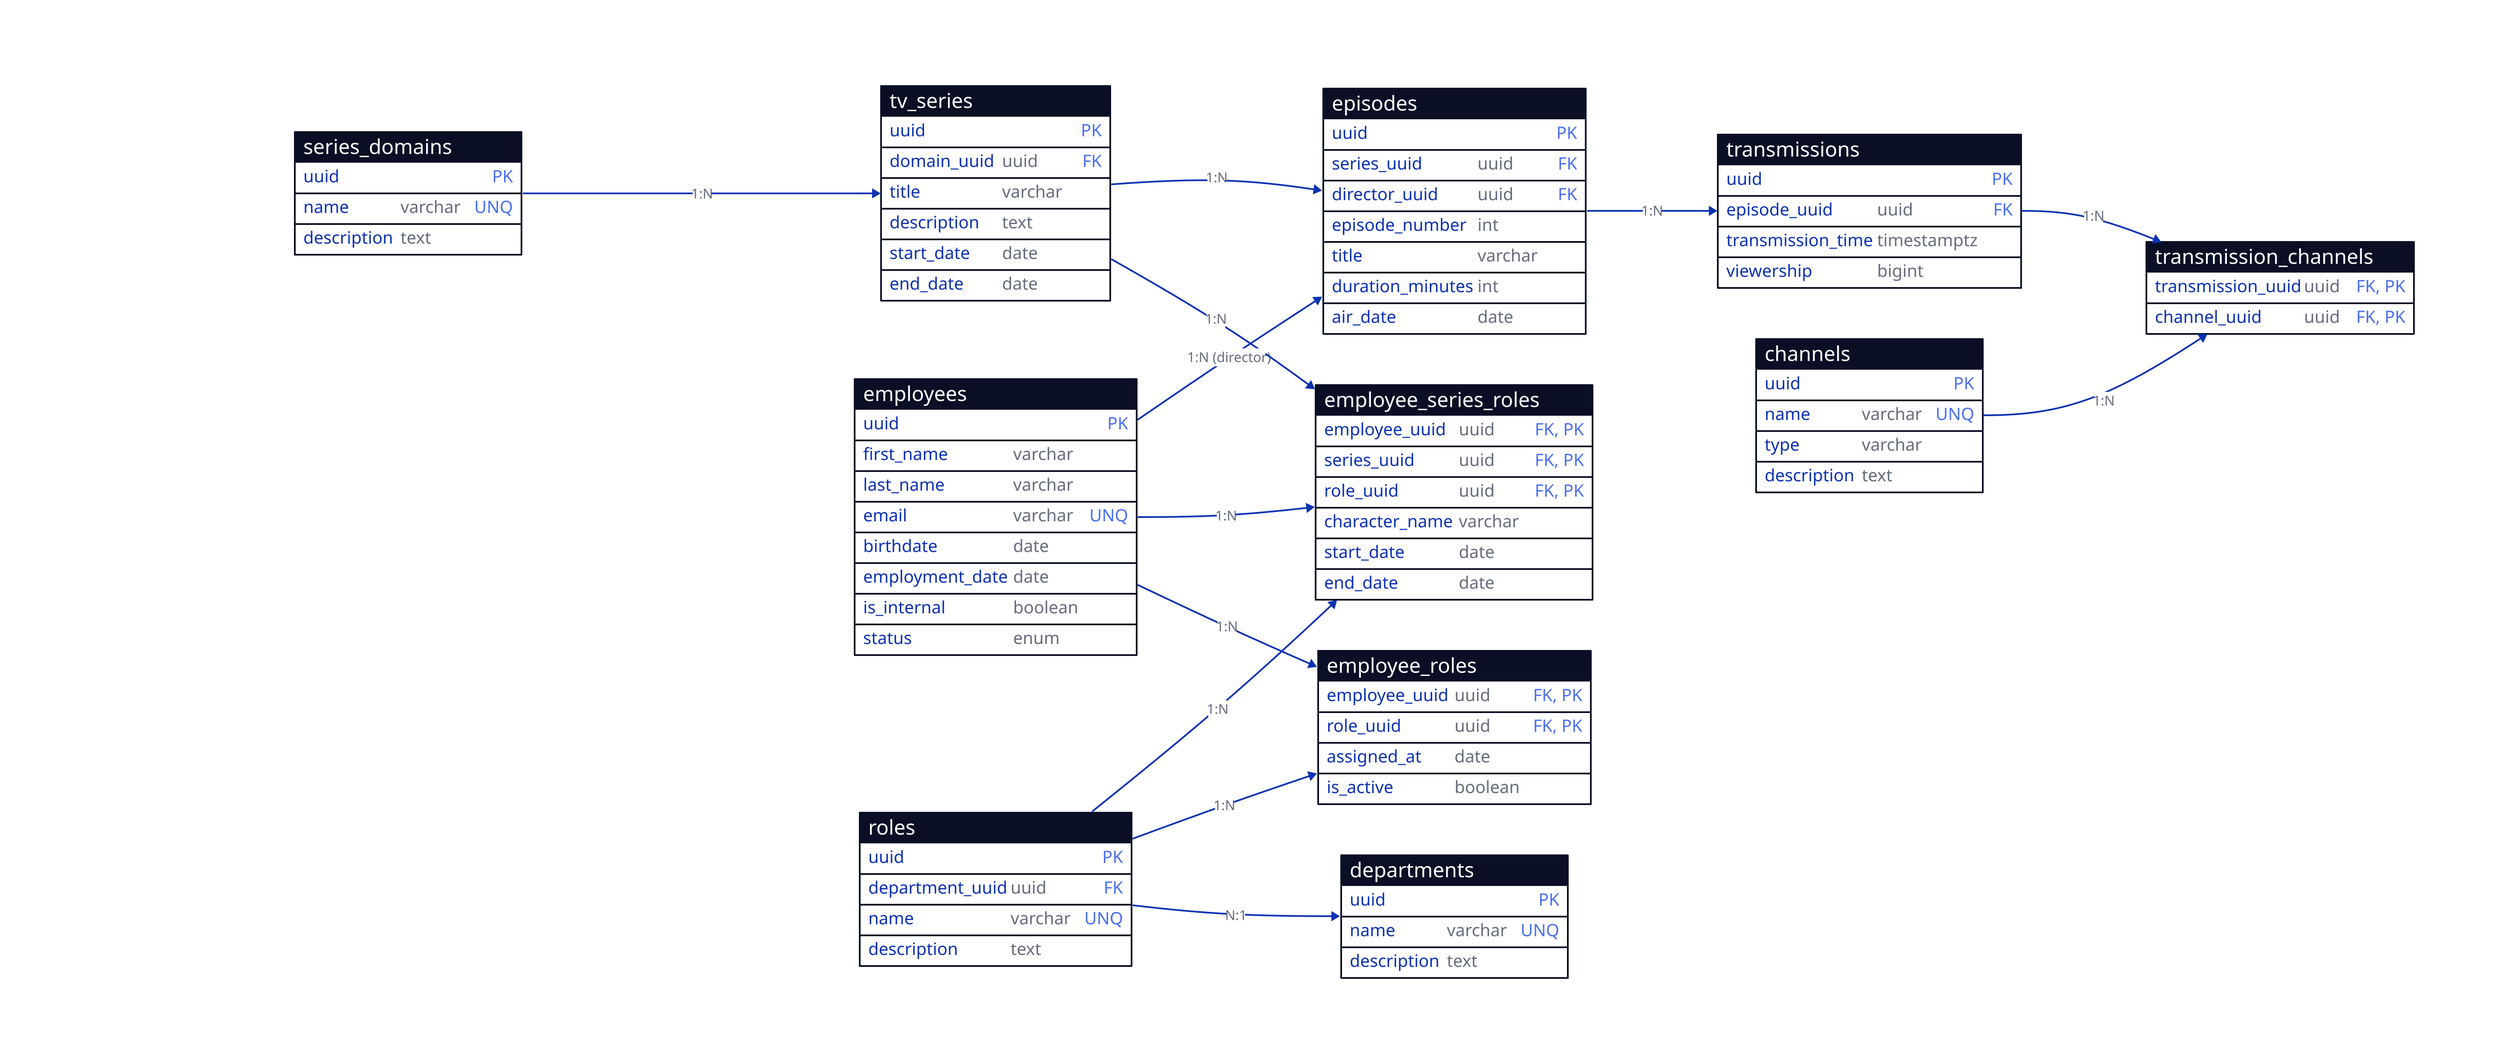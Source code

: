 direction: right

series_domains: {
  shape: sql_table
  uuid: uuid {constraint: primary_key}
  name: varchar {constraint: unique}
  description: text
}

tv_series: {
  shape: sql_table
  uuid: uuid {constraint: primary_key}
  domain_uuid: uuid {constraint: foreign_key}
  title: varchar
  description: text
  start_date: date
  end_date: date
}

episodes: {
  shape: sql_table
  uuid: uuid {constraint: primary_key}
  series_uuid: uuid {constraint: foreign_key}
  director_uuid: uuid {constraint: foreign_key}
  episode_number: int
  title: varchar
  duration_minutes: int
  air_date: date
}

transmissions: {
  shape: sql_table
  uuid: uuid {constraint: primary_key}
  episode_uuid: uuid {constraint: foreign_key}
  transmission_time: timestamptz
  viewership: bigint
}

channels: {
  shape: sql_table
  uuid: uuid {constraint: primary_key}
  name: varchar {constraint: unique}
  type: varchar
  description: text
}

transmission_channels: {
  shape: sql_table
  transmission_uuid: uuid {constraint: [foreign_key; primary_key]}
  channel_uuid: uuid {constraint: [foreign_key; primary_key]}
}

employees: {
  shape: sql_table
  uuid: uuid {constraint: primary_key}
  first_name: varchar
  last_name: varchar
  email: varchar {constraint: unique}
  birthdate: date
  employment_date: date
  is_internal: boolean
  status: enum
}

roles: {
  shape: sql_table
  uuid: uuid {constraint: primary_key}
  department_uuid: uuid {constraint: foreign_key}
  name: varchar {constraint: unique}
  description: text
}

departments: {
  shape: sql_table
  uuid: uuid {constraint: primary_key}
  name: varchar {constraint: unique}
  description: text
}

employee_roles: {
  shape: sql_table
  employee_uuid: uuid {constraint: [foreign_key; primary_key]}
  role_uuid: uuid {constraint: [foreign_key; primary_key]}
  assigned_at: date
  is_active: boolean
}

employee_series_roles: {
  shape: sql_table
  employee_uuid: uuid {constraint: [foreign_key; primary_key]}
  series_uuid: uuid {constraint: [foreign_key; primary_key]}
  role_uuid: uuid {constraint: [foreign_key; primary_key]}
  character_name: varchar
  start_date: date
  end_date: date
}

# Relationships with better styling
series_domains.uuid -> tv_series.domain_uuid: {
  label: "1:N"
  style.stroke-width: 2
}

tv_series.uuid -> episodes.series_uuid: {
  label: "1:N"
  style.stroke-width: 2
}

episodes.uuid -> transmissions.episode_uuid: {
  label: "1:N"
  style.stroke-width: 2
}

employees.uuid -> episodes.director_uuid: {
  label: "1:N (director)"
  style.stroke-width: 2
  style: dashed
}

tv_series.uuid -> employee_series_roles.series_uuid: {
  label: "1:N"
  style.stroke-width: 2
}

employees.uuid -> employee_series_roles.employee_uuid: {
  label: "1:N"
  style.stroke-width: 2
}

roles.uuid -> employee_series_roles.role_uuid: {
  label: "1:N"
  style.stroke-width: 2
}

employees.uuid -> employee_roles.employee_uuid: {
  label: "1:N"
  style.stroke-width: 2
}

roles.uuid -> employee_roles.role_uuid: {
  label: "1:N"
  style.stroke-width: 2
}

roles.department_uuid -> departments.uuid: {
  label: "N:1"
  style.stroke-width: 2
}

# New relationships for Channel and TransmissionChannel
transmissions.uuid -> transmission_channels.transmission_uuid: {
  label: "1:N"
  style.stroke-width: 2
}

channels.uuid -> transmission_channels.channel_uuid: {
  label: "1:N"
  style.stroke-width: 2
}

# Enhanced legend with better styling
legend: {
  style.font-size: 16
  shape: text
  style.fill: "#f7fafc"
  style.stroke: "#2d3748"
  style.stroke-width: 1
  style.border-radius: 8
  style.shadow: true
  label: |md
    ## 🎬 Database Relationship Diagram

    ### 1:N Relationships
    - **TVSeries → SeriesDomain**: N:1 – Each series belongs to one domain
    - **TVSeries → Episode**: 1:N – Each series has many episodes
    - **Episode → Transmission**: 1:N – Each episode can have multiple transmissions
    - **Role → Department**: N:1 – Each role belongs to one department
    - **Episode → Director (Employee)**: N:1 – Each episode has one director

    ### M:N Relationships (via linking tables)
    - **TVSeries ↔ Employee**: M:N – Through EmployeeSeriesRole (employees participate in series)
    - **Employee ↔ Role (company-wide)**: M:N – Through EmployeeRole (employees can have multiple roles)
    - **Transmission ↔ Channel**: M:N – Through TransmissionChannel (transmissions can be on multiple channels)

    ### Note:
    - Each tables automatically has a soft delete flag (deleted) and a created_time and updated_time column.
      - The soft delete flag is used to mark a record as deleted.
      - The created_time is the time the record was created.
      - The updated_time is the time the record was last updated.
    |
}
